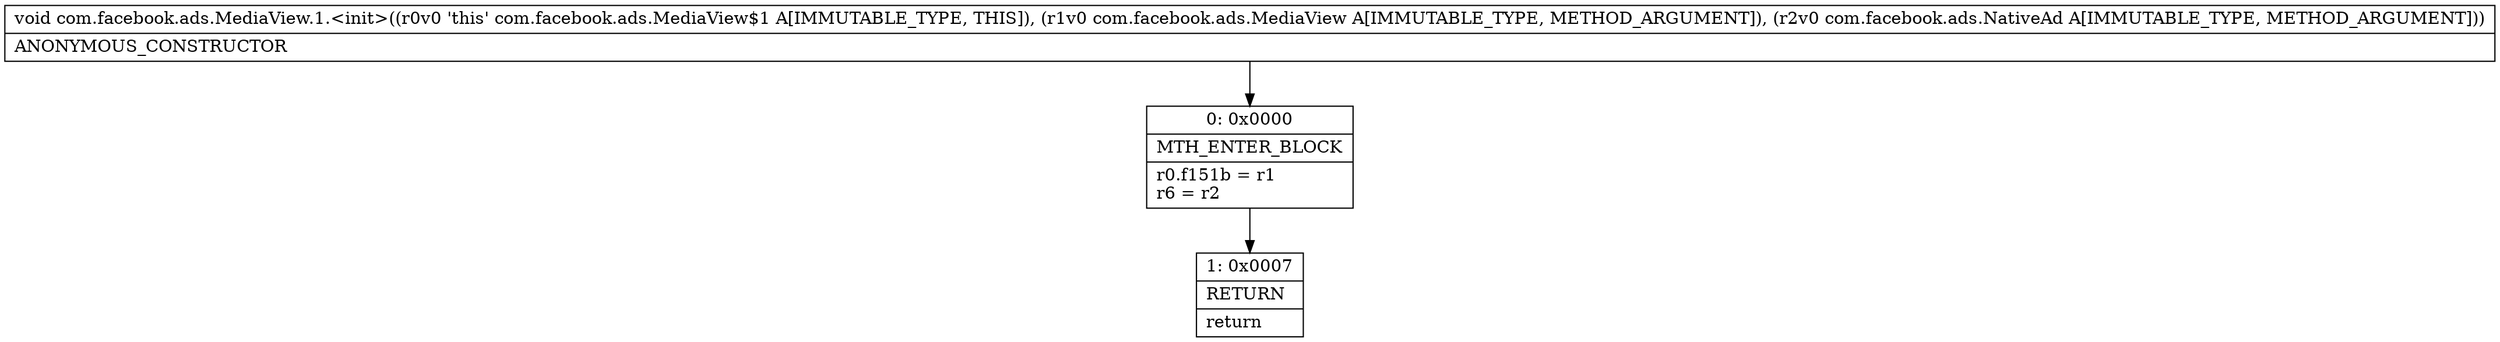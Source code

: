 digraph "CFG forcom.facebook.ads.MediaView.1.\<init\>(Lcom\/facebook\/ads\/MediaView;Lcom\/facebook\/ads\/NativeAd;)V" {
Node_0 [shape=record,label="{0\:\ 0x0000|MTH_ENTER_BLOCK\l|r0.f151b = r1\lr6 = r2\l}"];
Node_1 [shape=record,label="{1\:\ 0x0007|RETURN\l|return\l}"];
MethodNode[shape=record,label="{void com.facebook.ads.MediaView.1.\<init\>((r0v0 'this' com.facebook.ads.MediaView$1 A[IMMUTABLE_TYPE, THIS]), (r1v0 com.facebook.ads.MediaView A[IMMUTABLE_TYPE, METHOD_ARGUMENT]), (r2v0 com.facebook.ads.NativeAd A[IMMUTABLE_TYPE, METHOD_ARGUMENT]))  | ANONYMOUS_CONSTRUCTOR\l}"];
MethodNode -> Node_0;
Node_0 -> Node_1;
}

